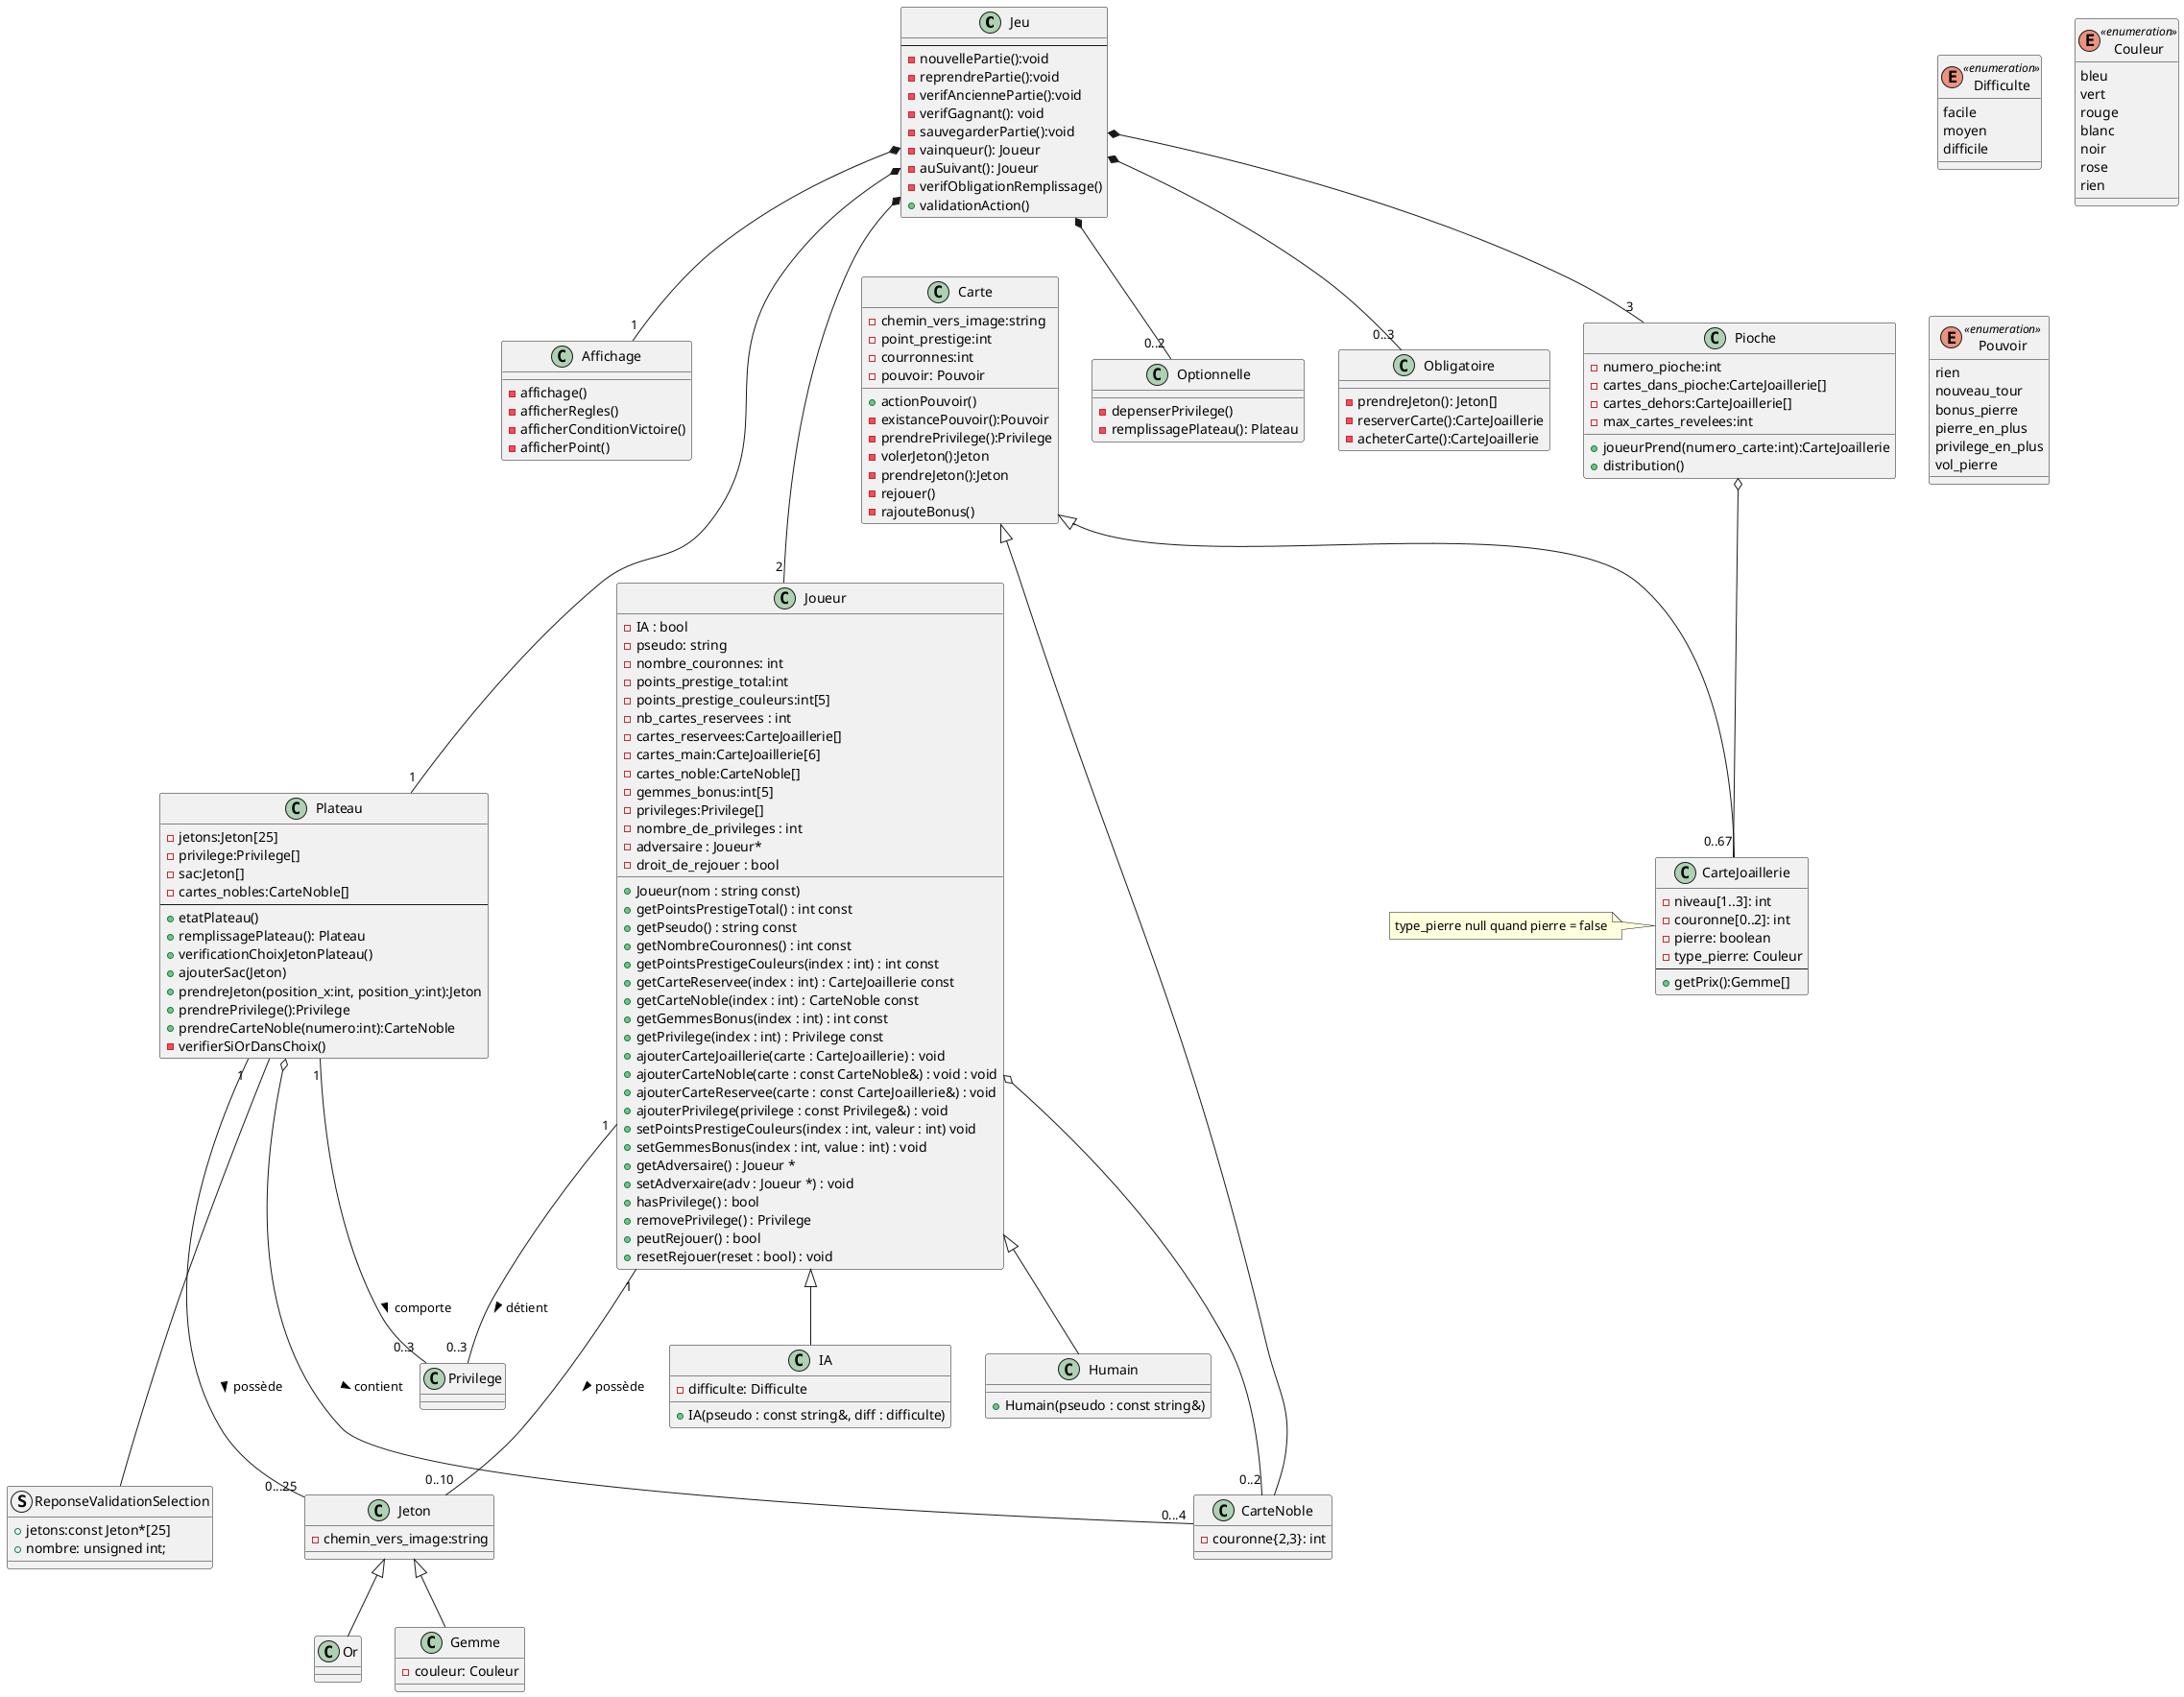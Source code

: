 @startuml

class Jeu {
--
- nouvellePartie():void
- reprendrePartie():void
- verifAnciennePartie():void
- verifGagnant(): void
- sauvegarderPartie():void
- vainqueur(): Joueur
- auSuivant(): Joueur
- verifObligationRemplissage()
+ validationAction()
}

class Affichage{
- affichage()
- afficherRegles()
- afficherConditionVictoire()
- afficherPoint()
}


class Plateau {
- jetons:Jeton[25]
- privilege:Privilege[]
- sac:Jeton[]
- cartes_nobles:CarteNoble[]
--
+ etatPlateau()
+ remplissagePlateau(): Plateau
+ verificationChoixJetonPlateau()
+ ajouterSac(Jeton)
+ prendreJeton(position_x:int, position_y:int):Jeton
+ prendrePrivilege():Privilege
+ prendreCarteNoble(numero:int):CarteNoble
- verifierSiOrDansChoix()
}
struct ReponseValidationSelection {
    + jetons:const Jeton*[25]
    + nombre: unsigned int;
}


class Joueur {
- IA : bool
- pseudo: string
- nombre_couronnes: int
- points_prestige_total:int
- points_prestige_couleurs:int[5]
- nb_cartes_reservees : int
- cartes_reservees:CarteJoaillerie[]
- cartes_main:CarteJoaillerie[6]
- cartes_noble:CarteNoble[]
- gemmes_bonus:int[5]
- privileges:Privilege[]
- nombre_de_privileges : int
- adversaire : Joueur*
- droit_de_rejouer : bool

+ Joueur(nom : string const)
+ getPointsPrestigeTotal() : int const
+ getPseudo() : string const
+ getNombreCouronnes() : int const
+ getPointsPrestigeCouleurs(index : int) : int const
+ getCarteReservee(index : int) : CarteJoaillerie const
+ getCarteNoble(index : int) : CarteNoble const
+ getGemmesBonus(index : int) : int const
+ getPrivilege(index : int) : Privilege const
+ ajouterCarteJoaillerie(carte : CarteJoaillerie) : void
+ ajouterCarteNoble(carte : const CarteNoble&) : void : void
+ ajouterCarteReservee(carte : const CarteJoaillerie&) : void
+ ajouterPrivilege(privilege : const Privilege&) : void
+ setPointsPrestigeCouleurs(index : int, valeur : int) void
+ setGemmesBonus(index : int, value : int) : void
+ getAdversaire() : Joueur *
+ setAdverxaire(adv : Joueur *) : void
+ hasPrivilege() : bool
+ removePrivilege() : Privilege
+ peutRejouer() : bool
+ resetRejouer(reset : bool) : void
}

class IA {
- difficulte: Difficulte
+ IA(pseudo : const string&, diff : difficulte)
}

class Humain {
+ Humain(pseudo : const string&)
}

enum Difficulte <<enumeration>> {
 facile
 moyen
 difficile
}

class Jeton {
- chemin_vers_image:string
}
class Privilege {
}
class Or {
}
class Gemme {
-couleur: Couleur
}
enum Couleur <<enumeration>> {
 bleu
 vert
 rouge
 blanc
 noir
 rose
 rien
}


class Pioche{
- numero_pioche:int
- cartes_dans_pioche:CarteJoaillerie[]
- cartes_dehors:CarteJoaillerie[]
- max_cartes_revelees:int
+ joueurPrend(numero_carte:int):CarteJoaillerie
+ distribution()
}
class Carte {
- chemin_vers_image:string
- point_prestige:int
- courronnes:int
- pouvoir: Pouvoir
+ actionPouvoir()
- existancePouvoir():Pouvoir
- prendrePrivilege():Privilege
- volerJeton():Jeton
- prendreJeton():Jeton
- rejouer()
- rajouteBonus()
}

class CarteNoble {
-couronne{2,3}: int
}

class CarteJoaillerie {
-niveau[1..3]: int
-couronne[0..2]: int
-pierre: boolean
-type_pierre: Couleur
--
+ getPrix():Gemme[]
}
note left: type_pierre null quand pierre = false


enum Pouvoir <<enumeration>> {
 rien
 nouveau_tour
 bonus_pierre
 pierre_en_plus
 privilege_en_plus
 vol_pierre
}


class Optionnelle {
- depenserPrivilege()
- remplissagePlateau(): Plateau
}

class Obligatoire {
- prendreJeton(): Jeton[]
- reserverCarte():CarteJoaillerie
- acheterCarte():CarteJoaillerie
}

Joueur <|-- IA
Joueur <|-- Humain

Jeu *--- "1" Plateau
Jeu *-- "2" Joueur
Jeu *-- "3" Pioche
Jeu *--"1" Affichage
Jeu *--"0..2" Optionnelle
Jeu *--"0..3" Obligatoire

Plateau "1" --- "0...25" Jeton: possède >
Plateau "1"--"0..3" Privilege: comporte >
Plateau o---"0...4" CarteNoble: contient >
Plateau --- ReponseValidationSelection
'Plateau "1"-"3" Pioche

Pioche o--"0..67" CarteJoaillerie

Jeton <|-- Or
Jeton <|-- Gemme

Joueur "1" -- "0..3" Privilege: détient >
Joueur "1" --- "0..10" Jeton: possède >
Joueur o--"0..2" CarteNoble

Carte <|-- CarteNoble
Carte <|-- CarteJoaillerie
'(CarteJoaillerie, Pierre) .. AchatCarte






@enduml
